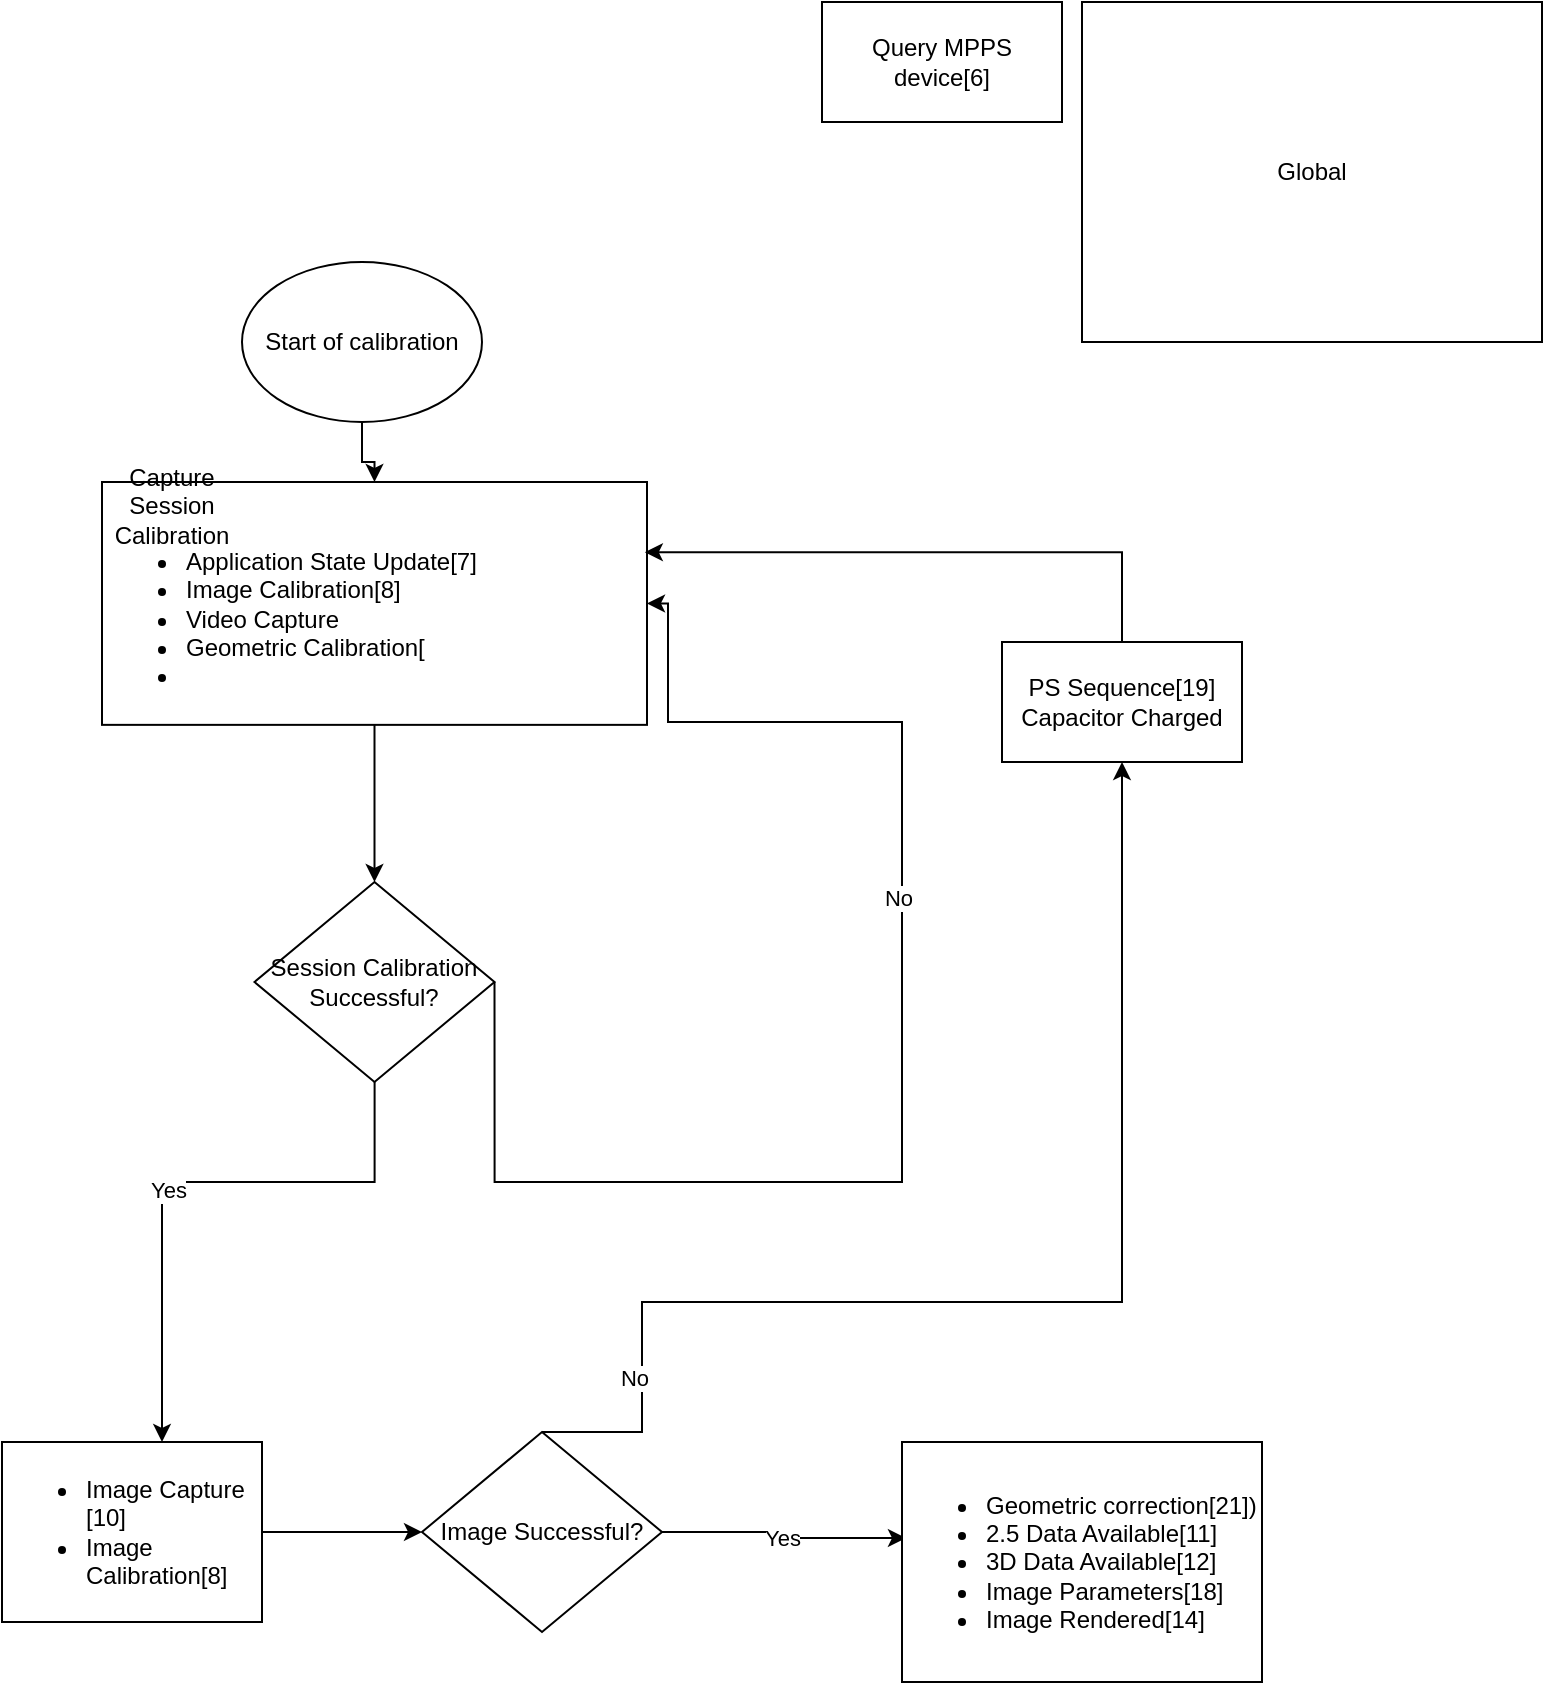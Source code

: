 <mxfile version="14.2.7" type="github">
  <diagram id="kpHh2OIZ8mG39EKhnk14" name="Page-1">
    <mxGraphModel dx="1580" dy="1982" grid="1" gridSize="10" guides="1" tooltips="1" connect="1" arrows="1" fold="1" page="1" pageScale="1" pageWidth="850" pageHeight="1100" math="0" shadow="0">
      <root>
        <mxCell id="0" />
        <mxCell id="1" parent="0" />
        <mxCell id="j9jqRA6r4eVJQh8rrNAO-1" style="edgeStyle=orthogonalEdgeStyle;rounded=0;orthogonalLoop=1;jettySize=auto;html=1;entryX=0.5;entryY=0;entryDx=0;entryDy=0;" edge="1" parent="1" source="j9jqRA6r4eVJQh8rrNAO-8" target="j9jqRA6r4eVJQh8rrNAO-6">
          <mxGeometry relative="1" as="geometry">
            <mxPoint x="170" y="410" as="targetPoint" />
          </mxGeometry>
        </mxCell>
        <mxCell id="j9jqRA6r4eVJQh8rrNAO-2" style="edgeStyle=orthogonalEdgeStyle;rounded=0;orthogonalLoop=1;jettySize=auto;html=1;entryX=1;entryY=0.5;entryDx=0;entryDy=0;exitX=1;exitY=0.5;exitDx=0;exitDy=0;" edge="1" parent="1" source="j9jqRA6r4eVJQh8rrNAO-6" target="j9jqRA6r4eVJQh8rrNAO-8">
          <mxGeometry relative="1" as="geometry">
            <Array as="points">
              <mxPoint x="480" y="360" />
              <mxPoint x="480" y="130" />
              <mxPoint x="363" y="130" />
            </Array>
          </mxGeometry>
        </mxCell>
        <mxCell id="j9jqRA6r4eVJQh8rrNAO-3" value="No" style="edgeLabel;html=1;align=center;verticalAlign=middle;resizable=0;points=[];" vertex="1" connectable="0" parent="j9jqRA6r4eVJQh8rrNAO-2">
          <mxGeometry x="0.237" y="2" relative="1" as="geometry">
            <mxPoint as="offset" />
          </mxGeometry>
        </mxCell>
        <mxCell id="j9jqRA6r4eVJQh8rrNAO-4" style="edgeStyle=orthogonalEdgeStyle;rounded=0;orthogonalLoop=1;jettySize=auto;html=1;" edge="1" parent="1" source="j9jqRA6r4eVJQh8rrNAO-6" target="j9jqRA6r4eVJQh8rrNAO-16">
          <mxGeometry relative="1" as="geometry">
            <Array as="points">
              <mxPoint x="110" y="360" />
            </Array>
          </mxGeometry>
        </mxCell>
        <mxCell id="j9jqRA6r4eVJQh8rrNAO-5" value="Yes" style="edgeLabel;html=1;align=center;verticalAlign=middle;resizable=0;points=[];" vertex="1" connectable="0" parent="j9jqRA6r4eVJQh8rrNAO-4">
          <mxGeometry x="0.117" y="3" relative="1" as="geometry">
            <mxPoint as="offset" />
          </mxGeometry>
        </mxCell>
        <mxCell id="j9jqRA6r4eVJQh8rrNAO-6" value="Session Calibration Successful?" style="rhombus;whiteSpace=wrap;html=1;" vertex="1" parent="1">
          <mxGeometry x="156.25" y="210" width="120" height="100" as="geometry" />
        </mxCell>
        <mxCell id="j9jqRA6r4eVJQh8rrNAO-7" value="" style="group" vertex="1" connectable="0" parent="1">
          <mxGeometry x="80" y="10" width="272.5" height="170" as="geometry" />
        </mxCell>
        <mxCell id="j9jqRA6r4eVJQh8rrNAO-8" value="&lt;div style=&quot;text-align: center&quot;&gt;&lt;br&gt;&lt;/div&gt;&lt;ul&gt;&lt;li&gt;&lt;span style=&quot;text-align: center&quot;&gt;Application State Update[7]&lt;/span&gt;&lt;/li&gt;&lt;li&gt;Image Calibration[8]&lt;/li&gt;&lt;li&gt;Video Capture&lt;/li&gt;&lt;li&gt;Geometric Calibration[&lt;/li&gt;&lt;li&gt;&lt;span style=&quot;color: rgba(0 , 0 , 0 , 0) ; font-family: monospace ; font-size: 0px&quot;&gt;%3CmxGraphModel%3E%3Croot%3E%3CmxCell%20id%3D%220%22%2F%3E%3CmxCell%20id%3D%221%22%20parent%3D%220%22%2F%3E%3CmxCell%20id%3D%222%22%20style%3D%22edgeStyle%3DorthogonalEdgeStyle%3Brounded%3D0%3BorthogonalLoop%3D1%3BjettySize%3Dauto%3Bhtml%3D1%3BentryX%3D0.5%3BentryY%3D0%3BentryDx%3D0%3BentryDy%3D0%3B%22%20edge%3D%221%22%20source%3D%229%22%20target%3D%227%22%20parent%3D%221%22%3E%3CmxGeometry%20relative%3D%221%22%20as%3D%22geometry%22%3E%3CmxPoint%20x%3D%22100%22%20y%3D%22900%22%20as%3D%22targetPoint%22%2F%3E%3C%2FmxGeometry%3E%3C%2FmxCell%3E%3CmxCell%20id%3D%223%22%20style%3D%22edgeStyle%3DorthogonalEdgeStyle%3Brounded%3D0%3BorthogonalLoop%3D1%3BjettySize%3Dauto%3Bhtml%3D1%3BentryX%3D1%3BentryY%3D0.5%3BentryDx%3D0%3BentryDy%3D0%3BexitX%3D1%3BexitY%3D0.5%3BexitDx%3D0%3BexitDy%3D0%3B%22%20edge%3D%221%22%20source%3D%227%22%20target%3D%229%22%20parent%3D%221%22%3E%3CmxGeometry%20relative%3D%221%22%20as%3D%22geometry%22%3E%3CArray%20as%3D%22points%22%3E%3CmxPoint%20x%3D%22410%22%20y%3D%22850%22%2F%3E%3CmxPoint%20x%3D%22410%22%20y%3D%22620%22%2F%3E%3C%2FArray%3E%3C%2FmxGeometry%3E%3C%2FmxCell%3E%3CmxCell%20id%3D%224%22%20value%3D%22No%22%20style%3D%22edgeLabel%3Bhtml%3D1%3Balign%3Dcenter%3BverticalAlign%3Dmiddle%3Bresizable%3D0%3Bpoints%3D%5B%5D%3B%22%20vertex%3D%221%22%20connectable%3D%220%22%20parent%3D%223%22%3E%3CmxGeometry%20x%3D%220.237%22%20y%3D%222%22%20relative%3D%221%22%20as%3D%22geometry%22%3E%3CmxPoint%20as%3D%22offset%22%2F%3E%3C%2FmxGeometry%3E%3C%2FmxCell%3E%3CmxCell%20id%3D%225%22%20style%3D%22edgeStyle%3DorthogonalEdgeStyle%3Brounded%3D0%3BorthogonalLoop%3D1%3BjettySize%3Dauto%3Bhtml%3D1%3B%22%20edge%3D%221%22%20source%3D%227%22%20target%3D%2217%22%20parent%3D%221%22%3E%3CmxGeometry%20relative%3D%221%22%20as%3D%22geometry%22%3E%3CArray%20as%3D%22points%22%3E%3CmxPoint%20x%3D%2240%22%20y%3D%22850%22%2F%3E%3C%2FArray%3E%3C%2FmxGeometry%3E%3C%2FmxCell%3E%3CmxCell%20id%3D%226%22%20value%3D%22Yes%22%20style%3D%22edgeLabel%3Bhtml%3D1%3Balign%3Dcenter%3BverticalAlign%3Dmiddle%3Bresizable%3D0%3Bpoints%3D%5B%5D%3B%22%20vertex%3D%221%22%20connectable%3D%220%22%20parent%3D%225%22%3E%3CmxGeometry%20x%3D%220.117%22%20y%3D%223%22%20relative%3D%221%22%20as%3D%22geometry%22%3E%3CmxPoint%20as%3D%22offset%22%2F%3E%3C%2FmxGeometry%3E%3C%2FmxCell%3E%3CmxCell%20id%3D%227%22%20value%3D%22Calibration%20Successful%3F%22%20style%3D%22rhombus%3BwhiteSpace%3Dwrap%3Bhtml%3D1%3B%22%20vertex%3D%221%22%20parent%3D%221%22%3E%3CmxGeometry%20x%3D%22120%22%20y%3D%22800%22%20width%3D%22120%22%20height%3D%22100%22%20as%3D%22geometry%22%2F%3E%3C%2FmxCell%3E%3CmxCell%20id%3D%228%22%20value%3D%22%22%20style%3D%22group%22%20vertex%3D%221%22%20connectable%3D%220%22%20parent%3D%221%22%3E%3CmxGeometry%20x%3D%2267.5%22%20y%3D%22570%22%20width%3D%22225%22%20height%3D%22140%22%20as%3D%22geometry%22%2F%3E%3C%2FmxCell%3E%3CmxCell%20id%3D%229%22%20value%3D%22%26lt%3Bul%26gt%3B%26lt%3Bli%26gt%3B%26lt%3Bspan%20style%3D%26quot%3Btext-align%3A%20center%26quot%3B%26gt%3BMPPS%20State%20Update%5B6%5D%26lt%3B%2Fspan%26gt%3B%26lt%3B%2Fli%26gt%3B%26lt%3Bli%26gt%3B%26lt%3Bspan%20style%3D%26quot%3Btext-align%3A%20center%26quot%3B%26gt%3BApplication%20State%20Update%5B7%5D%26lt%3B%2Fspan%26gt%3B%26lt%3B%2Fli%26gt%3B%26lt%3Bli%26gt%3BImage%20Calibration%5B8%5D%26lt%3B%2Fli%26gt%3B%26lt%3Bli%26gt%3BVideo%20Capture%5B9%5D%26lt%3B%2Fli%26gt%3B%26lt%3B%2Ful%26gt%3B%22%20style%3D%22rounded%3D0%3BwhiteSpace%3Dwrap%3Bhtml%3D1%3Balign%3Dleft%3B%22%20vertex%3D%221%22%20parent%3D%228%22%3E%3CmxGeometry%20width%3D%22225%22%20height%3D%22100%22%20as%3D%22geometry%22%2F%3E%3C%2FmxCell%3E%3CmxCell%20id%3D%2210%22%20value%3D%22Calibration%22%20style%3D%22text%3Bhtml%3D1%3BstrokeColor%3Dnone%3BfillColor%3Dnone%3Balign%3Dcenter%3BverticalAlign%3Dmiddle%3BwhiteSpace%3Dwrap%3Brounded%3D0%3B%22%20vertex%3D%221%22%20parent%3D%228%22%3E%3CmxGeometry%20x%3D%2212.5%22%20width%3D%2233.333%22%20height%3D%2215.556%22%20as%3D%22geometry%22%2F%3E%3C%2FmxCell%3E%3CmxCell%20id%3D%2211%22%20style%3D%22edgeStyle%3DorthogonalEdgeStyle%3Brounded%3D0%3BorthogonalLoop%3D1%3BjettySize%3Dauto%3Bhtml%3D1%3BentryX%3D0.5%3BentryY%3D1%3BentryDx%3D0%3BentryDy%3D0%3BexitX%3D0.5%3BexitY%3D0%3BexitDx%3D0%3BexitDy%3D0%3B%22%20edge%3D%221%22%20source%3D%2214%22%20target%3D%2219%22%20parent%3D%221%22%3E%3CmxGeometry%20relative%3D%221%22%20as%3D%22geometry%22%3E%3CArray%20as%3D%22points%22%3E%3CmxPoint%20x%3D%22280%22%20y%3D%22910%22%2F%3E%3CmxPoint%20x%3D%22520%22%20y%3D%22910%22%2F%3E%3C%2FArray%3E%3C%2FmxGeometry%3E%3C%2FmxCell%3E%3CmxCell%20id%3D%2212%22%20value%3D%22No%22%20style%3D%22edgeLabel%3Bhtml%3D1%3Balign%3Dcenter%3BverticalAlign%3Dmiddle%3Bresizable%3D0%3Bpoints%3D%5B%5D%3B%22%20vertex%3D%221%22%20connectable%3D%220%22%20parent%3D%2211%22%3E%3CmxGeometry%20x%3D%22-0.752%22%20y%3D%224%22%20relative%3D%221%22%20as%3D%22geometry%22%3E%3CmxPoint%20as%3D%22offset%22%2F%3E%3C%2FmxGeometry%3E%3C%2FmxCell%3E%3CmxCell%20id%3D%2213%22%20value%3D%22Yes%22%20style%3D%22edgeStyle%3DorthogonalEdgeStyle%3Brounded%3D0%3BorthogonalLoop%3D1%3BjettySize%3Dauto%3Bhtml%3D1%3BentryX%3D0.011%3BentryY%3D0.4%3BentryDx%3D0%3BentryDy%3D0%3BentryPerimeter%3D0%3B%22%20edge%3D%221%22%20source%3D%2214%22%20target%3D%2215%22%20parent%3D%221%22%3E%3CmxGeometry%20relative%3D%221%22%20as%3D%22geometry%22%2F%3E%3C%2FmxCell%3E%3CmxCell%20id%3D%2214%22%20value%3D%22Image%20Successful%3F%22%20style%3D%22rhombus%3BwhiteSpace%3Dwrap%3Bhtml%3D1%3B%22%20vertex%3D%221%22%20parent%3D%221%22%3E%3CmxGeometry%20x%3D%22220%22%20y%3D%22975%22%20width%3D%22120%22%20height%3D%22100%22%20as%3D%22geometry%22%2F%3E%3C%2FmxCell%3E%3CmxCell%20id%3D%2215%22%20value%3D%22%26lt%3Bul%26gt%3B%26lt%3Bli%26gt%3BGeometric%20correction%5B21%5D)%26lt%3B%2Fli%26gt%3B%26lt%3Bli%26gt%3B2.5%20Data%20Available%5B11%5D%26lt%3B%2Fli%26gt%3B%26lt%3Bli%26gt%3B3D%20Data%20Available%5B12%5D%26lt%3B%2Fli%26gt%3B%26lt%3Bli%26gt%3BImage%20Parameters%5B18%5D%26lt%3B%2Fli%26gt%3B%26lt%3Bli%26gt%3BImage%20Rendered%5B14%5D%26lt%3B%2Fli%26gt%3B%26lt%3B%2Ful%26gt%3B%22%20style%3D%22rounded%3D0%3BwhiteSpace%3Dwrap%3Bhtml%3D1%3Balign%3Dleft%3B%22%20vertex%3D%221%22%20parent%3D%221%22%3E%3CmxGeometry%20x%3D%22410%22%20y%3D%22980%22%20width%3D%22180%22%20height%3D%22120%22%20as%3D%22geometry%22%2F%3E%3C%2FmxCell%3E%3CmxCell%20id%3D%2216%22%20style%3D%22edgeStyle%3DorthogonalEdgeStyle%3Brounded%3D0%3BorthogonalLoop%3D1%3BjettySize%3Dauto%3Bhtml%3D1%3BentryX%3D0%3BentryY%3D0.5%3BentryDx%3D0%3BentryDy%3D0%3B%22%20edge%3D%221%22%20source%3D%2217%22%20target%3D%2214%22%20parent%3D%221%22%3E%3CmxGeometry%20relative%3D%221%22%20as%3D%22geometry%22%2F%3E%3C%2FmxCell%3E%3CmxCell%20id%3D%2217%22%20value%3D%22%26lt%3Bul%26gt%3B%26lt%3Bli%26gt%3BImage%20Capture%20%5B10%5D%26lt%3B%2Fli%26gt%3B%26lt%3Bli%26gt%3BGeometric%20calibration%5B5%5D%26lt%3B%2Fli%26gt%3B%26lt%3B%2Ful%26gt%3B%22%20style%3D%22rounded%3D0%3BwhiteSpace%3Dwrap%3Bhtml%3D1%3Balign%3Dleft%3B%22%20vertex%3D%221%22%20parent%3D%221%22%3E%3CmxGeometry%20x%3D%2220%22%20y%3D%22980%22%20width%3D%22130%22%20height%3D%2290%22%20as%3D%22geometry%22%2F%3E%3C%2FmxCell%3E%3CmxCell%20id%3D%2218%22%20style%3D%22edgeStyle%3DorthogonalEdgeStyle%3Brounded%3D0%3BorthogonalLoop%3D1%3BjettySize%3Dauto%3Bhtml%3D1%3BentryX%3D0.996%3BentryY%3D0.289%3BentryDx%3D0%3BentryDy%3D0%3BentryPerimeter%3D0%3B%22%20edge%3D%221%22%20source%3D%2219%22%20target%3D%229%22%20parent%3D%221%22%3E%3CmxGeometry%20relative%3D%221%22%20as%3D%22geometry%22%3E%3CArray%20as%3D%22points%22%3E%3CmxPoint%20x%3D%22420%22%20y%3D%22599%22%2F%3E%3CmxPoint%20x%3D%22420%22%20y%3D%22599%22%2F%3E%3C%2FArray%3E%3C%2FmxGeometry%3E%3C%2FmxCell%3E%3CmxCell%20id%3D%2219%22%20value%3D%22PS%20Sequence%5B19%5D%26lt%3Bbr%26gt%3BCapacitor%20Charged%22%20style%3D%22rounded%3D0%3BwhiteSpace%3Dwrap%3Bhtml%3D1%3B%22%20vertex%3D%221%22%20parent%3D%221%22%3E%3CmxGeometry%20x%3D%22460%22%20y%3D%22580%22%20width%3D%22120%22%20height%3D%2260%22%20as%3D%22geometry%22%2F%3E%3C%2FmxCell%3E%3C%2Froot%3E%3C%2FmxGraphModel%3E&lt;/span&gt;&lt;br&gt;&lt;/li&gt;&lt;/ul&gt;" style="rounded=0;whiteSpace=wrap;html=1;align=left;" vertex="1" parent="j9jqRA6r4eVJQh8rrNAO-7">
          <mxGeometry width="272.5" height="121.429" as="geometry" />
        </mxCell>
        <mxCell id="j9jqRA6r4eVJQh8rrNAO-9" value="Capture Session Calibration" style="text;html=1;strokeColor=none;fillColor=none;align=center;verticalAlign=middle;whiteSpace=wrap;rounded=0;" vertex="1" parent="j9jqRA6r4eVJQh8rrNAO-7">
          <mxGeometry x="15.139" width="40.366" height="24.286" as="geometry" />
        </mxCell>
        <mxCell id="j9jqRA6r4eVJQh8rrNAO-10" style="edgeStyle=orthogonalEdgeStyle;rounded=0;orthogonalLoop=1;jettySize=auto;html=1;entryX=0.5;entryY=1;entryDx=0;entryDy=0;exitX=0.5;exitY=0;exitDx=0;exitDy=0;" edge="1" parent="1" source="j9jqRA6r4eVJQh8rrNAO-13" target="j9jqRA6r4eVJQh8rrNAO-18">
          <mxGeometry relative="1" as="geometry">
            <Array as="points">
              <mxPoint x="350" y="420" />
              <mxPoint x="590" y="420" />
            </Array>
          </mxGeometry>
        </mxCell>
        <mxCell id="j9jqRA6r4eVJQh8rrNAO-11" value="No" style="edgeLabel;html=1;align=center;verticalAlign=middle;resizable=0;points=[];" vertex="1" connectable="0" parent="j9jqRA6r4eVJQh8rrNAO-10">
          <mxGeometry x="-0.752" y="4" relative="1" as="geometry">
            <mxPoint as="offset" />
          </mxGeometry>
        </mxCell>
        <mxCell id="j9jqRA6r4eVJQh8rrNAO-12" value="Yes" style="edgeStyle=orthogonalEdgeStyle;rounded=0;orthogonalLoop=1;jettySize=auto;html=1;entryX=0.011;entryY=0.4;entryDx=0;entryDy=0;entryPerimeter=0;" edge="1" parent="1" source="j9jqRA6r4eVJQh8rrNAO-13" target="j9jqRA6r4eVJQh8rrNAO-14">
          <mxGeometry relative="1" as="geometry" />
        </mxCell>
        <mxCell id="j9jqRA6r4eVJQh8rrNAO-13" value="Image Successful?" style="rhombus;whiteSpace=wrap;html=1;" vertex="1" parent="1">
          <mxGeometry x="240" y="485" width="120" height="100" as="geometry" />
        </mxCell>
        <mxCell id="j9jqRA6r4eVJQh8rrNAO-14" value="&lt;ul&gt;&lt;li&gt;Geometric correction[21])&lt;/li&gt;&lt;li&gt;2.5 Data Available[11]&lt;/li&gt;&lt;li&gt;3D Data Available[12]&lt;/li&gt;&lt;li&gt;Image Parameters[18]&lt;/li&gt;&lt;li&gt;Image Rendered[14]&lt;/li&gt;&lt;/ul&gt;" style="rounded=0;whiteSpace=wrap;html=1;align=left;" vertex="1" parent="1">
          <mxGeometry x="480" y="490" width="180" height="120" as="geometry" />
        </mxCell>
        <mxCell id="j9jqRA6r4eVJQh8rrNAO-15" style="edgeStyle=orthogonalEdgeStyle;rounded=0;orthogonalLoop=1;jettySize=auto;html=1;entryX=0;entryY=0.5;entryDx=0;entryDy=0;" edge="1" parent="1" source="j9jqRA6r4eVJQh8rrNAO-16" target="j9jqRA6r4eVJQh8rrNAO-13">
          <mxGeometry relative="1" as="geometry" />
        </mxCell>
        <mxCell id="j9jqRA6r4eVJQh8rrNAO-16" value="&lt;ul&gt;&lt;li&gt;Image Capture [10]&lt;/li&gt;&lt;li&gt;Image Calibration[8]&lt;/li&gt;&lt;/ul&gt;" style="rounded=0;whiteSpace=wrap;html=1;align=left;" vertex="1" parent="1">
          <mxGeometry x="30" y="490" width="130" height="90" as="geometry" />
        </mxCell>
        <mxCell id="j9jqRA6r4eVJQh8rrNAO-17" style="edgeStyle=orthogonalEdgeStyle;rounded=0;orthogonalLoop=1;jettySize=auto;html=1;entryX=0.996;entryY=0.289;entryDx=0;entryDy=0;entryPerimeter=0;" edge="1" parent="1" source="j9jqRA6r4eVJQh8rrNAO-18" target="j9jqRA6r4eVJQh8rrNAO-8">
          <mxGeometry relative="1" as="geometry">
            <Array as="points">
              <mxPoint x="590" y="45" />
            </Array>
          </mxGeometry>
        </mxCell>
        <mxCell id="j9jqRA6r4eVJQh8rrNAO-18" value="PS Sequence[19]&lt;br&gt;Capacitor Charged" style="rounded=0;whiteSpace=wrap;html=1;" vertex="1" parent="1">
          <mxGeometry x="530" y="90" width="120" height="60" as="geometry" />
        </mxCell>
        <mxCell id="j9jqRA6r4eVJQh8rrNAO-20" style="edgeStyle=orthogonalEdgeStyle;rounded=0;orthogonalLoop=1;jettySize=auto;html=1;" edge="1" parent="1" source="j9jqRA6r4eVJQh8rrNAO-19" target="j9jqRA6r4eVJQh8rrNAO-8">
          <mxGeometry relative="1" as="geometry" />
        </mxCell>
        <mxCell id="j9jqRA6r4eVJQh8rrNAO-19" value="Start of calibration" style="ellipse;whiteSpace=wrap;html=1;" vertex="1" parent="1">
          <mxGeometry x="150" y="-100" width="120" height="80" as="geometry" />
        </mxCell>
        <mxCell id="j9jqRA6r4eVJQh8rrNAO-21" value="Query MPPS device[6]" style="rounded=0;whiteSpace=wrap;html=1;" vertex="1" parent="1">
          <mxGeometry x="440" y="-230" width="120" height="60" as="geometry" />
        </mxCell>
        <mxCell id="j9jqRA6r4eVJQh8rrNAO-22" value="Global" style="rounded=0;whiteSpace=wrap;html=1;" vertex="1" parent="1">
          <mxGeometry x="570" y="-230" width="230" height="170" as="geometry" />
        </mxCell>
      </root>
    </mxGraphModel>
  </diagram>
</mxfile>
